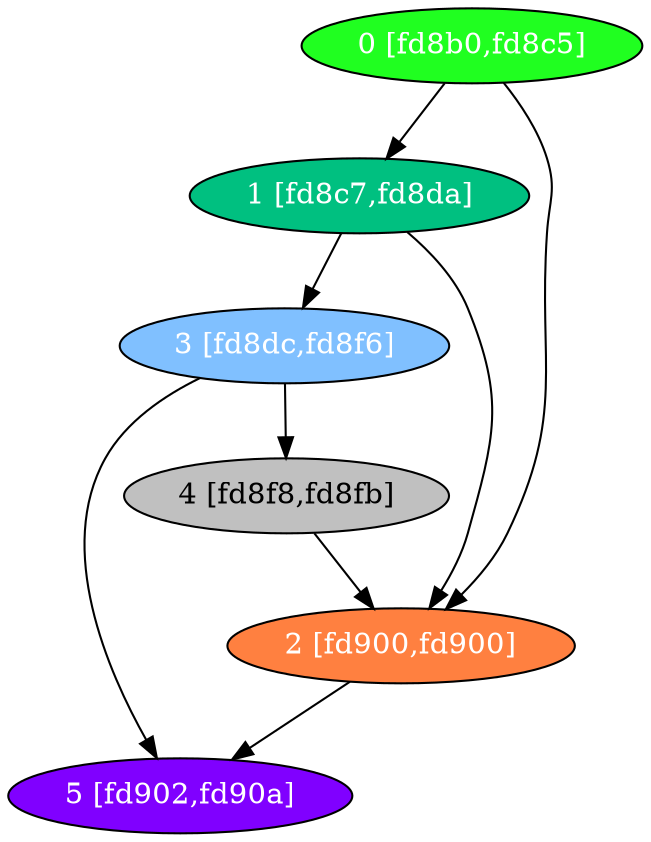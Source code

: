 diGraph libnss3{
	libnss3_0  [style=filled fillcolor="#20FF20" fontcolor="#ffffff" shape=oval label="0 [fd8b0,fd8c5]"]
	libnss3_1  [style=filled fillcolor="#00C080" fontcolor="#ffffff" shape=oval label="1 [fd8c7,fd8da]"]
	libnss3_2  [style=filled fillcolor="#FF8040" fontcolor="#ffffff" shape=oval label="2 [fd900,fd900]"]
	libnss3_3  [style=filled fillcolor="#80C0FF" fontcolor="#ffffff" shape=oval label="3 [fd8dc,fd8f6]"]
	libnss3_4  [style=filled fillcolor="#C0C0C0" fontcolor="#000000" shape=oval label="4 [fd8f8,fd8fb]"]
	libnss3_5  [style=filled fillcolor="#8000FF" fontcolor="#ffffff" shape=oval label="5 [fd902,fd90a]"]

	libnss3_0 -> libnss3_1
	libnss3_0 -> libnss3_2
	libnss3_1 -> libnss3_2
	libnss3_1 -> libnss3_3
	libnss3_2 -> libnss3_5
	libnss3_3 -> libnss3_4
	libnss3_3 -> libnss3_5
	libnss3_4 -> libnss3_2
}